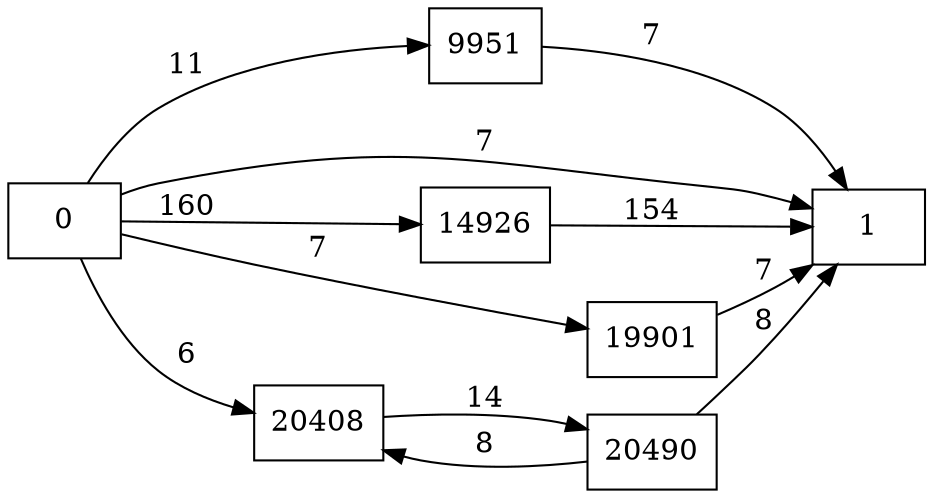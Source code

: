 digraph {
	graph [rankdir=LR]
	node [shape=rectangle]
	9951 -> 1 [label=7]
	14926 -> 1 [label=154]
	19901 -> 1 [label=7]
	20408 -> 20490 [label=14]
	20490 -> 20408 [label=8]
	20490 -> 1 [label=8]
	0 -> 1 [label=7]
	0 -> 9951 [label=11]
	0 -> 14926 [label=160]
	0 -> 19901 [label=7]
	0 -> 20408 [label=6]
}
